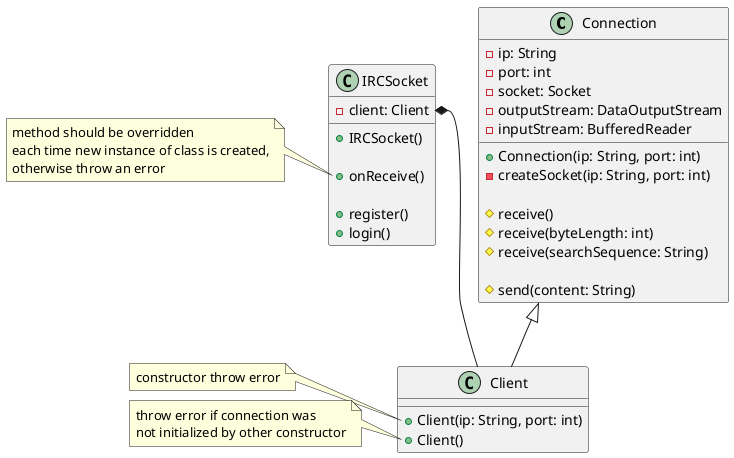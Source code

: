 @startuml

class Connection {
   - ip: String
   - port: int
   - socket: Socket
   - outputStream: DataOutputStream
   - inputStream: BufferedReader

   + Connection(ip: String, port: int)
   - createSocket(ip: String, port: int)

   # receive()
   # receive(byteLength: int)
   # receive(searchSequence: String)

   # send(content: String)
}

class Client extends Connection {


 + Client(ip: String, port: int)
 + Client()

}

note left of Client::Client
 constructor throw error
end note

note left of Client::Client()
 throw error if connection was
 not initialized by other constructor
end note

class IRCSocket {
     - client: Client

     + IRCSocket()

     + onReceive()

     + register()
     + login()
'    TODO complete missing methods


}

note left of IRCSocket::onReceive()
method should be overridden
each time new instance of class is created,
otherwise throw an error
end note
IRCSocket::client *-- Client





@enduml

